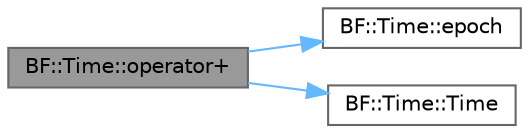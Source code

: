 digraph "BF::Time::operator+"
{
 // LATEX_PDF_SIZE
  bgcolor="transparent";
  edge [fontname=Helvetica,fontsize=10,labelfontname=Helvetica,labelfontsize=10];
  node [fontname=Helvetica,fontsize=10,shape=box,height=0.2,width=0.4];
  rankdir="LR";
  Node1 [id="Node000001",label="BF::Time::operator+",height=0.2,width=0.4,color="gray40", fillcolor="grey60", style="filled", fontcolor="black",tooltip=" "];
  Node1 -> Node2 [id="edge1_Node000001_Node000002",color="steelblue1",style="solid",tooltip=" "];
  Node2 [id="Node000002",label="BF::Time::epoch",height=0.2,width=0.4,color="grey40", fillcolor="white", style="filled",URL="$d0/df9/classBF_1_1Time.html#ae635a88ef43baaa8f3e43a6b7cb8ff30",tooltip=" "];
  Node1 -> Node3 [id="edge2_Node000001_Node000003",color="steelblue1",style="solid",tooltip=" "];
  Node3 [id="Node000003",label="BF::Time::Time",height=0.2,width=0.4,color="grey40", fillcolor="white", style="filled",URL="$d0/df9/classBF_1_1Time.html#a4245e409c7347d1d671858962c2ca3b5",tooltip=" "];
}
